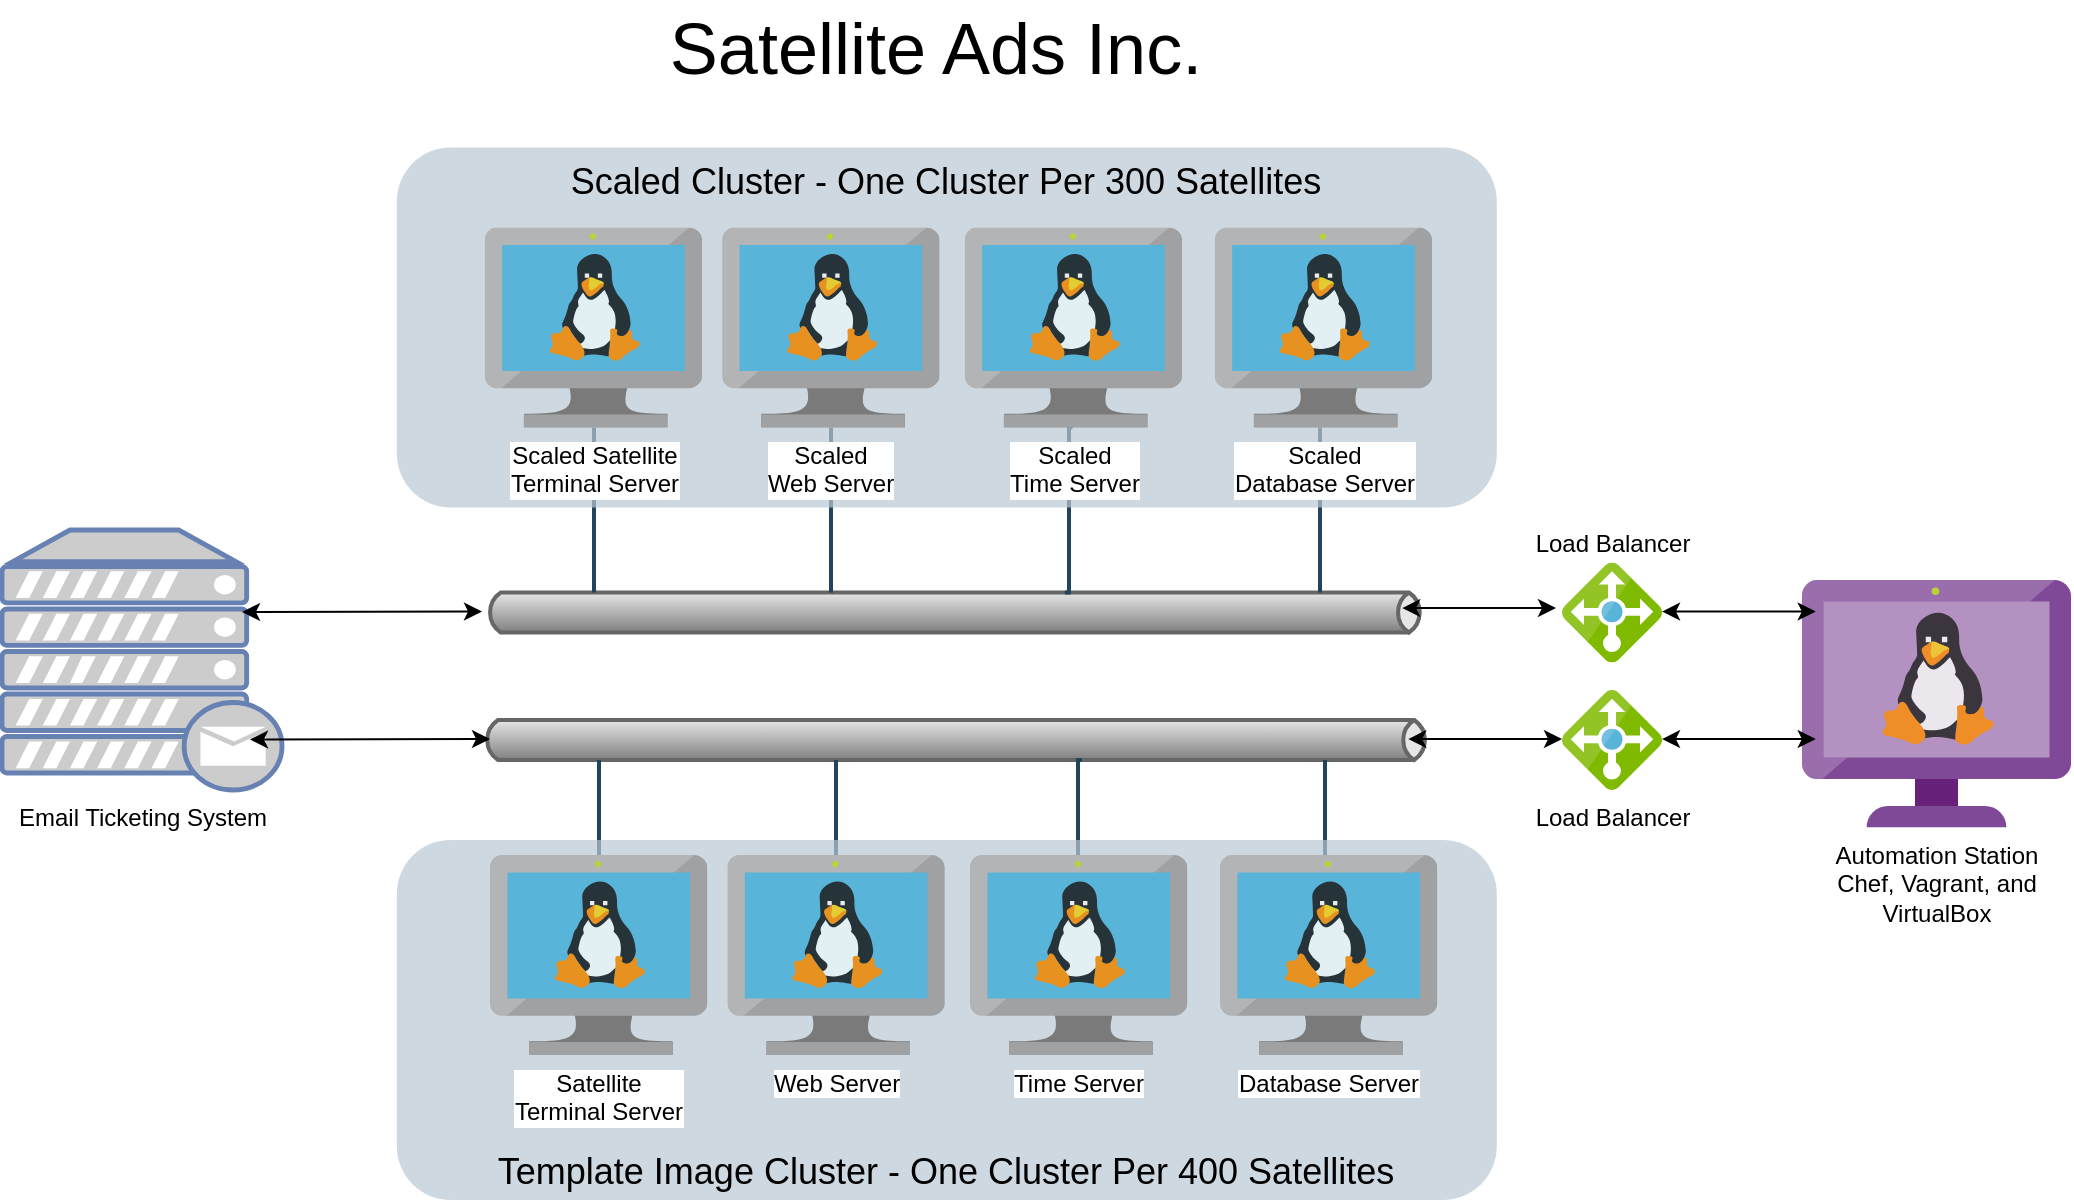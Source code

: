 <mxfile version="17.4.6" type="github">
  <diagram id="a45cf8ec-cd66-6f27-3ac3-be6e809c9e4a" name="Page-1">
    <mxGraphModel dx="1422" dy="762" grid="1" gridSize="10" guides="1" tooltips="1" connect="1" arrows="1" fold="1" page="1" pageScale="1" pageWidth="827" pageHeight="1169" background="none" math="0" shadow="0">
      <root>
        <mxCell id="0" />
        <mxCell id="1" parent="0" />
        <mxCell id="48" value="" style="strokeWidth=2;strokeColor=#666666;dashed=0;align=center;html=1;fontSize=8;shape=mxgraph.eip.messageChannel;shadow=0;fillColor=#FFFFFF;gradientColor=none;fontColor=#F08705;fontStyle=0" parent="1" vertex="1">
          <mxGeometry x="260" y="370" width="474" height="20" as="geometry" />
        </mxCell>
        <mxCell id="94" value="" style="edgeStyle=elbowEdgeStyle;strokeWidth=2;rounded=0;endArrow=none;startArrow=none;startSize=10;endSize=10;dashed=0;html=1;strokeColor=#23445D;fontSize=18;fontColor=#F08705;startFill=0;endFill=0;fontStyle=0" parent="1" source="k6tcQsuxIPdLXukeTtUO-179" target="48" edge="1">
          <mxGeometry relative="1" as="geometry">
            <mxPoint x="347.4" y="710" as="sourcePoint" />
            <mxPoint x="347.4" y="740" as="targetPoint" />
          </mxGeometry>
        </mxCell>
        <mxCell id="95" value="" style="edgeStyle=elbowEdgeStyle;strokeWidth=2;rounded=0;endArrow=none;startArrow=none;startSize=10;endSize=10;dashed=0;html=1;strokeColor=#23445D;fontSize=18;fontColor=#F08705;startFill=0;endFill=0;fontStyle=0;exitX=0.626;exitY=0.045;exitDx=0;exitDy=0;exitPerimeter=0;entryX=0;entryY=1;entryDx=300;entryDy=0;entryPerimeter=0;" parent="1" source="k6tcQsuxIPdLXukeTtUO-180" target="48" edge="1">
          <mxGeometry relative="1" as="geometry">
            <mxPoint x="97.4" y="895" as="sourcePoint" />
            <mxPoint x="558" y="390" as="targetPoint" />
            <Array as="points">
              <mxPoint x="558" y="380" />
            </Array>
          </mxGeometry>
        </mxCell>
        <mxCell id="96" value="" style="edgeStyle=elbowEdgeStyle;strokeWidth=2;rounded=0;endArrow=none;startArrow=none;startSize=10;endSize=10;dashed=0;html=1;strokeColor=#23445D;fontSize=18;fontColor=#F08705;startFill=0;endFill=0;fontStyle=0" parent="1" source="k6tcQsuxIPdLXukeTtUO-181" target="48" edge="1">
          <mxGeometry relative="1" as="geometry">
            <mxPoint x="107.4" y="905" as="sourcePoint" />
            <mxPoint x="107.4" y="945" as="targetPoint" />
          </mxGeometry>
        </mxCell>
        <mxCell id="155" value="" style="edgeStyle=elbowEdgeStyle;strokeWidth=2;rounded=0;endArrow=none;startArrow=none;startSize=10;endSize=10;dashed=0;html=1;strokeColor=#23445D;fontSize=18;fontColor=#F08705;startFill=0;endFill=0;fontStyle=0" parent="1" source="k6tcQsuxIPdLXukeTtUO-178" target="48" edge="1">
          <mxGeometry relative="1" as="geometry">
            <mxPoint x="224.98" y="722.681" as="sourcePoint" />
            <mxPoint x="82.693" y="924.756" as="targetPoint" />
          </mxGeometry>
        </mxCell>
        <mxCell id="168" value="Satellite Ads Inc." style="text;html=1;strokeColor=none;fillColor=none;align=center;verticalAlign=middle;whiteSpace=wrap;overflow=hidden;shadow=0;fontSize=36;fontColor=#000000;fontStyle=0" parent="1" vertex="1">
          <mxGeometry x="207.4" y="10" width="560" height="45" as="geometry" />
        </mxCell>
        <mxCell id="171" style="edgeStyle=orthogonalEdgeStyle;rounded=0;jumpStyle=none;html=1;exitX=0;exitY=0.5;entryX=0;entryY=0.5;shadow=0;labelBackgroundColor=none;startArrow=none;startFill=0;endArrow=classic;endFill=1;endSize=6;jettySize=auto;orthogonalLoop=1;strokeColor=#23445D;strokeWidth=2;fillColor=#F08705;fontFamily=Helvetica;fontSize=14;fontColor=#F08705;align=left;fontStyle=0" parent="1" source="168" target="168" edge="1">
          <mxGeometry relative="1" as="geometry" />
        </mxCell>
        <mxCell id="k6tcQsuxIPdLXukeTtUO-185" value="&lt;span style=&quot;line-height: 17.182px&quot;&gt;&lt;font color=&quot;#000000&quot;&gt;Template Image Cluster - One Cluster Per 400 Satellites&lt;/font&gt;&lt;/span&gt;" style="rounded=1;whiteSpace=wrap;html=1;shadow=0;strokeColor=none;fillColor=#BAC8D3;gradientColor=none;fontSize=18;fontColor=#AE4132;verticalAlign=bottom;fontStyle=0;opacity=70;strokeWidth=3;" vertex="1" parent="1">
          <mxGeometry x="217.4" y="430" width="550" height="180" as="geometry" />
        </mxCell>
        <mxCell id="k6tcQsuxIPdLXukeTtUO-178" value="Satellite&lt;br&gt;Terminal Server" style="sketch=0;aspect=fixed;html=1;points=[];align=center;image;fontSize=12;image=img/lib/mscae/VM_Linux.svg;" vertex="1" parent="1">
          <mxGeometry x="264" y="437.5" width="108.7" height="100" as="geometry" />
        </mxCell>
        <mxCell id="k6tcQsuxIPdLXukeTtUO-179" value="Web Server" style="sketch=0;aspect=fixed;html=1;points=[];align=center;image;fontSize=12;image=img/lib/mscae/VM_Linux.svg;" vertex="1" parent="1">
          <mxGeometry x="382.7" y="437.5" width="108.7" height="100" as="geometry" />
        </mxCell>
        <mxCell id="k6tcQsuxIPdLXukeTtUO-180" value="Time Server" style="sketch=0;aspect=fixed;html=1;points=[];align=center;image;fontSize=12;image=img/lib/mscae/VM_Linux.svg;" vertex="1" parent="1">
          <mxGeometry x="504" y="437.5" width="108.7" height="100" as="geometry" />
        </mxCell>
        <mxCell id="k6tcQsuxIPdLXukeTtUO-181" value="Database Server" style="sketch=0;aspect=fixed;html=1;points=[];align=center;image;fontSize=12;image=img/lib/mscae/VM_Linux.svg;" vertex="1" parent="1">
          <mxGeometry x="629" y="437.5" width="108.7" height="100" as="geometry" />
        </mxCell>
        <mxCell id="k6tcQsuxIPdLXukeTtUO-184" value="Email Ticketing System" style="fontColor=#000000;verticalAlign=top;verticalLabelPosition=bottom;labelPosition=center;align=center;html=1;outlineConnect=0;fillColor=#CCCCCC;strokeColor=#6881B3;gradientColor=none;gradientDirection=north;strokeWidth=2;shape=mxgraph.networks.mail_server;" vertex="1" parent="1">
          <mxGeometry x="20" y="275" width="140" height="130" as="geometry" />
        </mxCell>
        <mxCell id="k6tcQsuxIPdLXukeTtUO-186" value="Load Balancer" style="sketch=0;aspect=fixed;html=1;points=[];align=center;image;fontSize=12;image=img/lib/mscae/Load_Balancer_feature.svg;verticalAlign=bottom;horizontal=1;labelPosition=center;verticalLabelPosition=top;" vertex="1" parent="1">
          <mxGeometry x="800.0" y="291.25" width="50" height="50" as="geometry" />
        </mxCell>
        <mxCell id="k6tcQsuxIPdLXukeTtUO-191" value="" style="strokeWidth=2;strokeColor=#666666;dashed=0;align=center;html=1;fontSize=8;shape=mxgraph.eip.messageChannel;shadow=0;fillColor=#FFFFFF;gradientColor=none;fontColor=#F08705;fontStyle=0" vertex="1" parent="1">
          <mxGeometry x="261.4" y="306.25" width="470" height="20" as="geometry" />
        </mxCell>
        <mxCell id="k6tcQsuxIPdLXukeTtUO-192" value="" style="edgeStyle=elbowEdgeStyle;strokeWidth=2;rounded=0;endArrow=none;startArrow=none;startSize=10;endSize=10;dashed=0;html=1;strokeColor=#23445D;fontSize=18;fontColor=#F08705;startFill=0;endFill=0;fontStyle=0" edge="1" source="k6tcQsuxIPdLXukeTtUO-198" target="k6tcQsuxIPdLXukeTtUO-191" parent="1">
          <mxGeometry relative="1" as="geometry">
            <mxPoint x="344.8" y="396.25" as="sourcePoint" />
            <mxPoint x="344.8" y="426.25" as="targetPoint" />
          </mxGeometry>
        </mxCell>
        <mxCell id="k6tcQsuxIPdLXukeTtUO-194" value="" style="edgeStyle=elbowEdgeStyle;strokeWidth=2;rounded=0;endArrow=none;startArrow=none;startSize=10;endSize=10;dashed=0;html=1;strokeColor=#23445D;fontSize=18;fontColor=#F08705;startFill=0;endFill=0;fontStyle=0" edge="1" source="k6tcQsuxIPdLXukeTtUO-200" target="k6tcQsuxIPdLXukeTtUO-191" parent="1">
          <mxGeometry relative="1" as="geometry">
            <mxPoint x="104.8" y="591.25" as="sourcePoint" />
            <mxPoint x="104.8" y="631.25" as="targetPoint" />
          </mxGeometry>
        </mxCell>
        <mxCell id="k6tcQsuxIPdLXukeTtUO-195" value="" style="edgeStyle=elbowEdgeStyle;strokeWidth=2;rounded=0;endArrow=none;startArrow=none;startSize=10;endSize=10;dashed=0;html=1;strokeColor=#23445D;fontSize=18;fontColor=#F08705;startFill=0;endFill=0;fontStyle=0" edge="1" source="k6tcQsuxIPdLXukeTtUO-197" target="k6tcQsuxIPdLXukeTtUO-191" parent="1">
          <mxGeometry relative="1" as="geometry">
            <mxPoint x="222.38" y="408.931" as="sourcePoint" />
            <mxPoint x="80.093" y="611.006" as="targetPoint" />
          </mxGeometry>
        </mxCell>
        <mxCell id="k6tcQsuxIPdLXukeTtUO-201" value="" style="edgeStyle=elbowEdgeStyle;strokeWidth=2;rounded=0;endArrow=none;startArrow=none;startSize=10;endSize=10;dashed=0;html=1;strokeColor=#23445D;fontSize=18;fontColor=#F08705;startFill=0;endFill=0;fontStyle=0;entryX=0;entryY=0;entryDx=290;entryDy=0;entryPerimeter=0;" edge="1" parent="1" target="k6tcQsuxIPdLXukeTtUO-191">
          <mxGeometry relative="1" as="geometry">
            <mxPoint x="555.25" y="223.75" as="sourcePoint" />
            <mxPoint x="555.25" y="336.25" as="targetPoint" />
          </mxGeometry>
        </mxCell>
        <mxCell id="k6tcQsuxIPdLXukeTtUO-196" value="&lt;span style=&quot;line-height: 17.182px&quot;&gt;&lt;font color=&quot;#000000&quot;&gt;Scaled Cluster - One Cluster Per 300 Satellites&lt;/font&gt;&lt;/span&gt;" style="rounded=1;whiteSpace=wrap;html=1;shadow=0;strokeColor=none;fillColor=#BAC8D3;gradientColor=none;fontSize=18;fontColor=#AE4132;verticalAlign=top;fontStyle=0;opacity=70;strokeWidth=3;" vertex="1" parent="1">
          <mxGeometry x="217.4" y="83.75" width="550" height="180" as="geometry" />
        </mxCell>
        <mxCell id="k6tcQsuxIPdLXukeTtUO-197" value="Scaled Satellite&lt;br&gt;Terminal Server" style="sketch=0;aspect=fixed;html=1;points=[];align=center;image;fontSize=12;image=img/lib/mscae/VM_Linux.svg;" vertex="1" parent="1">
          <mxGeometry x="261.4" y="123.75" width="108.7" height="100" as="geometry" />
        </mxCell>
        <mxCell id="k6tcQsuxIPdLXukeTtUO-198" value="Scaled&lt;br&gt;Web Server" style="sketch=0;aspect=fixed;html=1;points=[];align=center;image;fontSize=12;image=img/lib/mscae/VM_Linux.svg;" vertex="1" parent="1">
          <mxGeometry x="380.1" y="123.75" width="108.7" height="100" as="geometry" />
        </mxCell>
        <mxCell id="k6tcQsuxIPdLXukeTtUO-199" value="Scaled&lt;br&gt;Time Server" style="sketch=0;aspect=fixed;html=1;points=[];align=center;image;fontSize=12;image=img/lib/mscae/VM_Linux.svg;" vertex="1" parent="1">
          <mxGeometry x="501.4" y="123.75" width="108.7" height="100" as="geometry" />
        </mxCell>
        <mxCell id="k6tcQsuxIPdLXukeTtUO-200" value="Scaled&lt;br&gt;Database Server" style="sketch=0;aspect=fixed;html=1;points=[];align=center;image;fontSize=12;image=img/lib/mscae/VM_Linux.svg;" vertex="1" parent="1">
          <mxGeometry x="626.4" y="123.75" width="108.7" height="100" as="geometry" />
        </mxCell>
        <mxCell id="k6tcQsuxIPdLXukeTtUO-204" value="Load Balancer" style="sketch=0;aspect=fixed;html=1;points=[];align=center;image;fontSize=12;image=img/lib/mscae/Load_Balancer_feature.svg;" vertex="1" parent="1">
          <mxGeometry x="800.0" y="355" width="50" height="50" as="geometry" />
        </mxCell>
        <mxCell id="k6tcQsuxIPdLXukeTtUO-207" value="Automation Station&lt;br&gt;Chef, Vagrant, and&lt;br&gt;VirtualBox" style="sketch=0;aspect=fixed;html=1;points=[];align=center;image;fontSize=12;image=img/lib/mscae/VM_Linux_Non_Azure.svg;fontColor=#000000;" vertex="1" parent="1">
          <mxGeometry x="920" y="300" width="134.51" height="123.75" as="geometry" />
        </mxCell>
        <mxCell id="k6tcQsuxIPdLXukeTtUO-209" value="" style="endArrow=classic;startArrow=classic;html=1;rounded=0;fontColor=#000000;entryX=-0.06;entryY=0.455;entryDx=0;entryDy=0;entryPerimeter=0;exitX=0.976;exitY=0.388;exitDx=0;exitDy=0;exitPerimeter=0;" edge="1" parent="1" source="k6tcQsuxIPdLXukeTtUO-191" target="k6tcQsuxIPdLXukeTtUO-186">
          <mxGeometry width="50" height="50" relative="1" as="geometry">
            <mxPoint x="731.4" y="313.75" as="sourcePoint" />
            <mxPoint x="781.4" y="263.75" as="targetPoint" />
          </mxGeometry>
        </mxCell>
        <mxCell id="k6tcQsuxIPdLXukeTtUO-210" value="" style="endArrow=classic;startArrow=classic;html=1;rounded=0;fontColor=#000000;entryX=-0.06;entryY=0.455;entryDx=0;entryDy=0;entryPerimeter=0;exitX=0.976;exitY=0.388;exitDx=0;exitDy=0;exitPerimeter=0;" edge="1" parent="1">
          <mxGeometry width="50" height="50" relative="1" as="geometry">
            <mxPoint x="723.12" y="379.51" as="sourcePoint" />
            <mxPoint x="800" y="379.5" as="targetPoint" />
          </mxGeometry>
        </mxCell>
        <mxCell id="k6tcQsuxIPdLXukeTtUO-211" value="" style="endArrow=classic;startArrow=classic;html=1;rounded=0;fontColor=#000000;entryX=-0.06;entryY=0.455;entryDx=0;entryDy=0;entryPerimeter=0;exitX=0.976;exitY=0.388;exitDx=0;exitDy=0;exitPerimeter=0;" edge="1" parent="1">
          <mxGeometry width="50" height="50" relative="1" as="geometry">
            <mxPoint x="850" y="315.76" as="sourcePoint" />
            <mxPoint x="926.88" y="315.75" as="targetPoint" />
          </mxGeometry>
        </mxCell>
        <mxCell id="k6tcQsuxIPdLXukeTtUO-212" value="" style="endArrow=classic;startArrow=classic;html=1;rounded=0;fontColor=#000000;entryX=-0.06;entryY=0.455;entryDx=0;entryDy=0;entryPerimeter=0;exitX=0.976;exitY=0.388;exitDx=0;exitDy=0;exitPerimeter=0;" edge="1" parent="1">
          <mxGeometry width="50" height="50" relative="1" as="geometry">
            <mxPoint x="850" y="379.51" as="sourcePoint" />
            <mxPoint x="926.88" y="379.5" as="targetPoint" />
          </mxGeometry>
        </mxCell>
        <mxCell id="k6tcQsuxIPdLXukeTtUO-213" value="" style="endArrow=classic;startArrow=classic;html=1;rounded=0;fontColor=#000000;entryX=-0.06;entryY=0.455;entryDx=0;entryDy=0;entryPerimeter=0;" edge="1" parent="1">
          <mxGeometry width="50" height="50" relative="1" as="geometry">
            <mxPoint x="140" y="316" as="sourcePoint" />
            <mxPoint x="260" y="315.75" as="targetPoint" />
          </mxGeometry>
        </mxCell>
        <mxCell id="k6tcQsuxIPdLXukeTtUO-214" value="" style="endArrow=classic;startArrow=classic;html=1;rounded=0;fontColor=#000000;entryX=-0.06;entryY=0.455;entryDx=0;entryDy=0;entryPerimeter=0;" edge="1" parent="1">
          <mxGeometry width="50" height="50" relative="1" as="geometry">
            <mxPoint x="144" y="379.75" as="sourcePoint" />
            <mxPoint x="264" y="379.5" as="targetPoint" />
          </mxGeometry>
        </mxCell>
      </root>
    </mxGraphModel>
  </diagram>
</mxfile>
